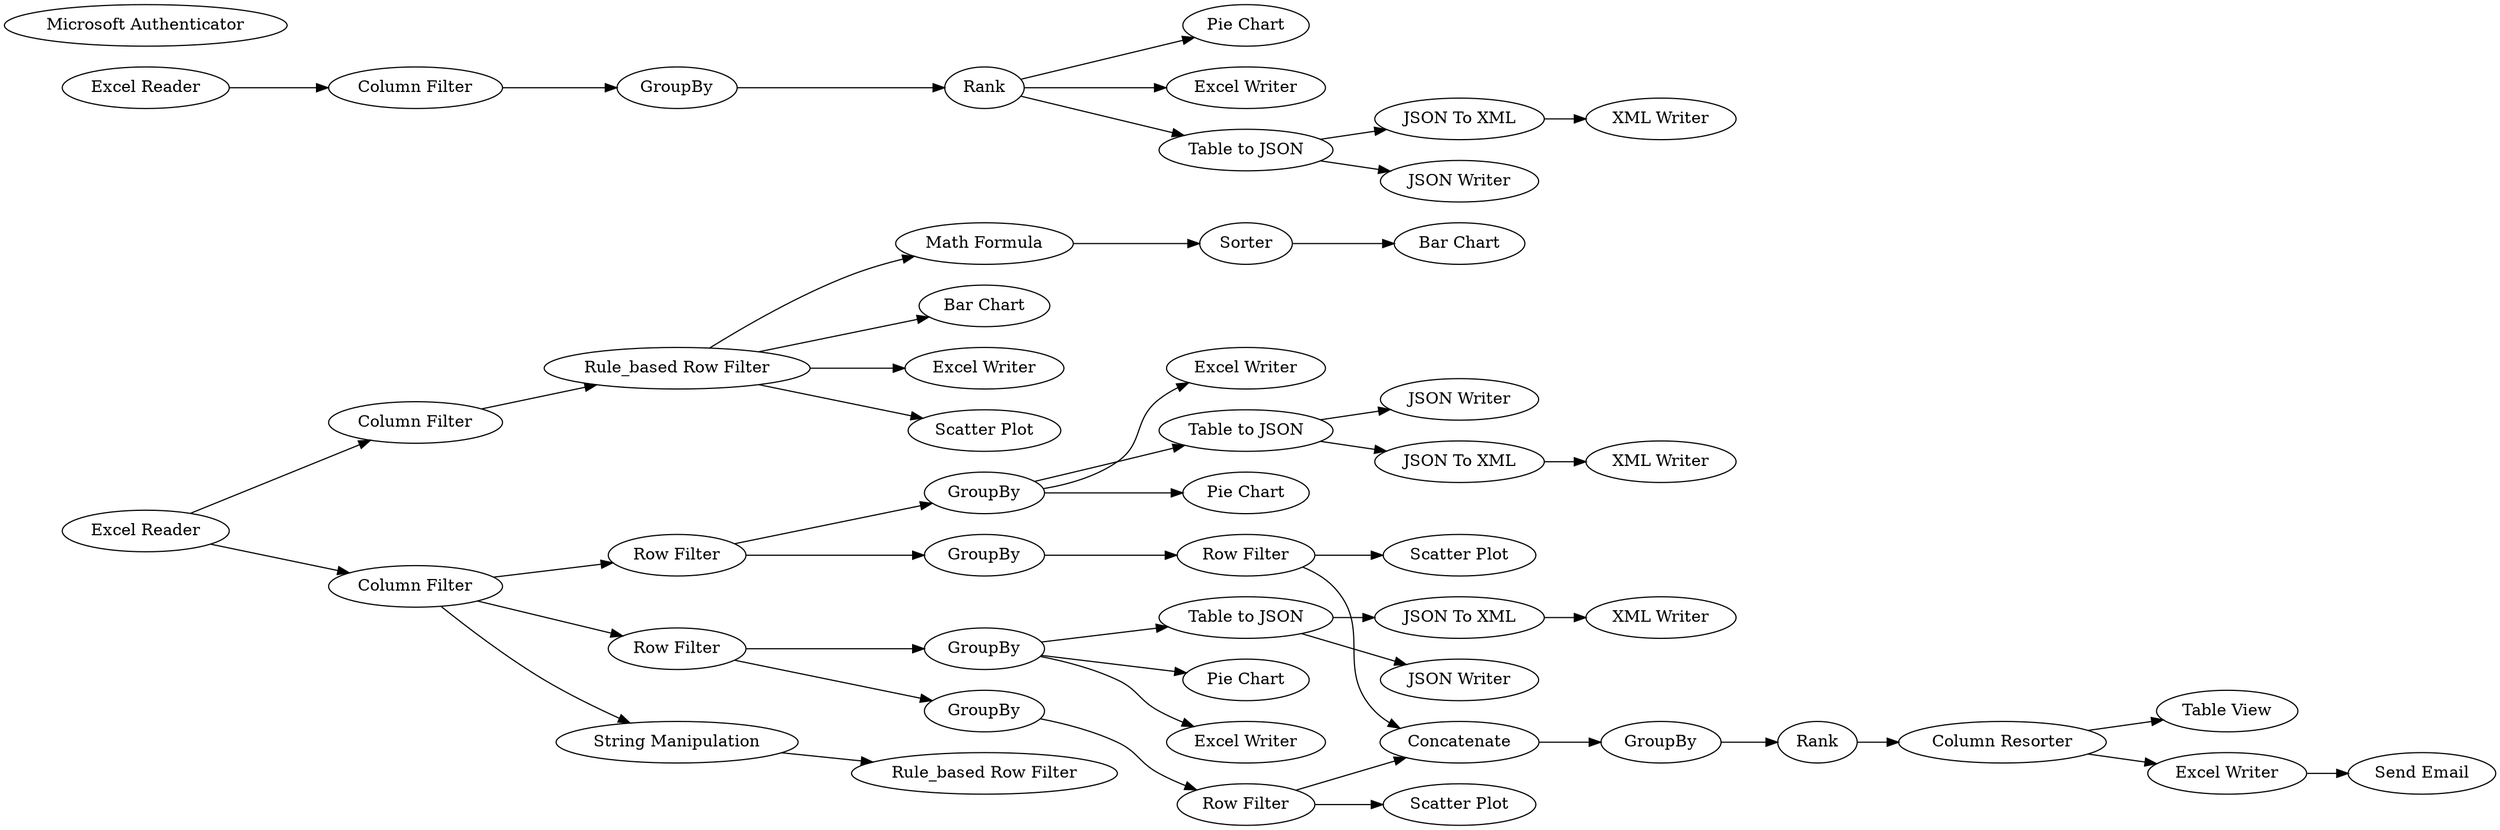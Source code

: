 digraph {
	28 [label="Excel Reader"]
	35 [label="Column Filter"]
	37 [label="Scatter Plot"]
	38 [label="Math Formula"]
	39 [label=Sorter]
	40 [label="Bar Chart"]
	41 [label="Column Filter"]
	42 [label="Row Filter"]
	44 [label=GroupBy]
	45 [label="Row Filter"]
	46 [label="Scatter Plot"]
	49 [label="Row Filter"]
	50 [label=GroupBy]
	51 [label="Row Filter"]
	52 [label="Scatter Plot"]
	54 [label=Concatenate]
	55 [label=GroupBy]
	56 [label=Rank]
	57 [label="Column Resorter"]
	58 [label="Table View"]
	64 [label=GroupBy]
	65 [label="Pie Chart"]
	66 [label=GroupBy]
	67 [label="Pie Chart"]
	68 [label="Excel Reader"]
	69 [label=GroupBy]
	70 [label="Column Filter"]
	71 [label=Rank]
	72 [label="Pie Chart"]
	74 [label="Bar Chart"]
	75 [label="Excel Writer"]
	76 [label="Excel Writer"]
	77 [label="Excel Writer"]
	78 [label="Excel Writer"]
	79 [label="Excel Writer"]
	80 [label="Microsoft Authenticator"]
	81 [label="Send Email"]
	82 [label="Table to JSON"]
	83 [label="JSON To XML"]
	86 [label="Table to JSON"]
	87 [label="JSON To XML"]
	88 [label="JSON Writer"]
	89 [label="XML Writer"]
	90 [label="XML Writer"]
	91 [label="JSON To XML"]
	92 [label="JSON Writer"]
	93 [label="Table to JSON"]
	94 [label="JSON Writer"]
	95 [label="XML Writer"]
	96 [label="Rule_based Row Filter"]
	97 [label="String Manipulation"]
	99 [label="Rule_based Row Filter"]
	28 -> 41
	28 -> 35
	35 -> 96
	38 -> 39
	39 -> 40
	41 -> 42
	41 -> 49
	41 -> 97
	42 -> 44
	42 -> 64
	44 -> 45
	45 -> 46
	45 -> 54
	49 -> 50
	49 -> 66
	50 -> 51
	51 -> 54
	51 -> 52
	54 -> 55
	55 -> 56
	56 -> 57
	57 -> 58
	57 -> 76
	64 -> 65
	64 -> 78
	64 -> 86
	66 -> 67
	66 -> 77
	66 -> 93
	68 -> 70
	69 -> 71
	70 -> 69
	71 -> 79
	71 -> 72
	71 -> 82
	76 -> 81
	82 -> 83
	82 -> 94
	83 -> 95
	86 -> 87
	86 -> 88
	87 -> 89
	91 -> 90
	93 -> 92
	93 -> 91
	96 -> 74
	96 -> 75
	96 -> 37
	96 -> 38
	97 -> 99
	rankdir=LR
}
